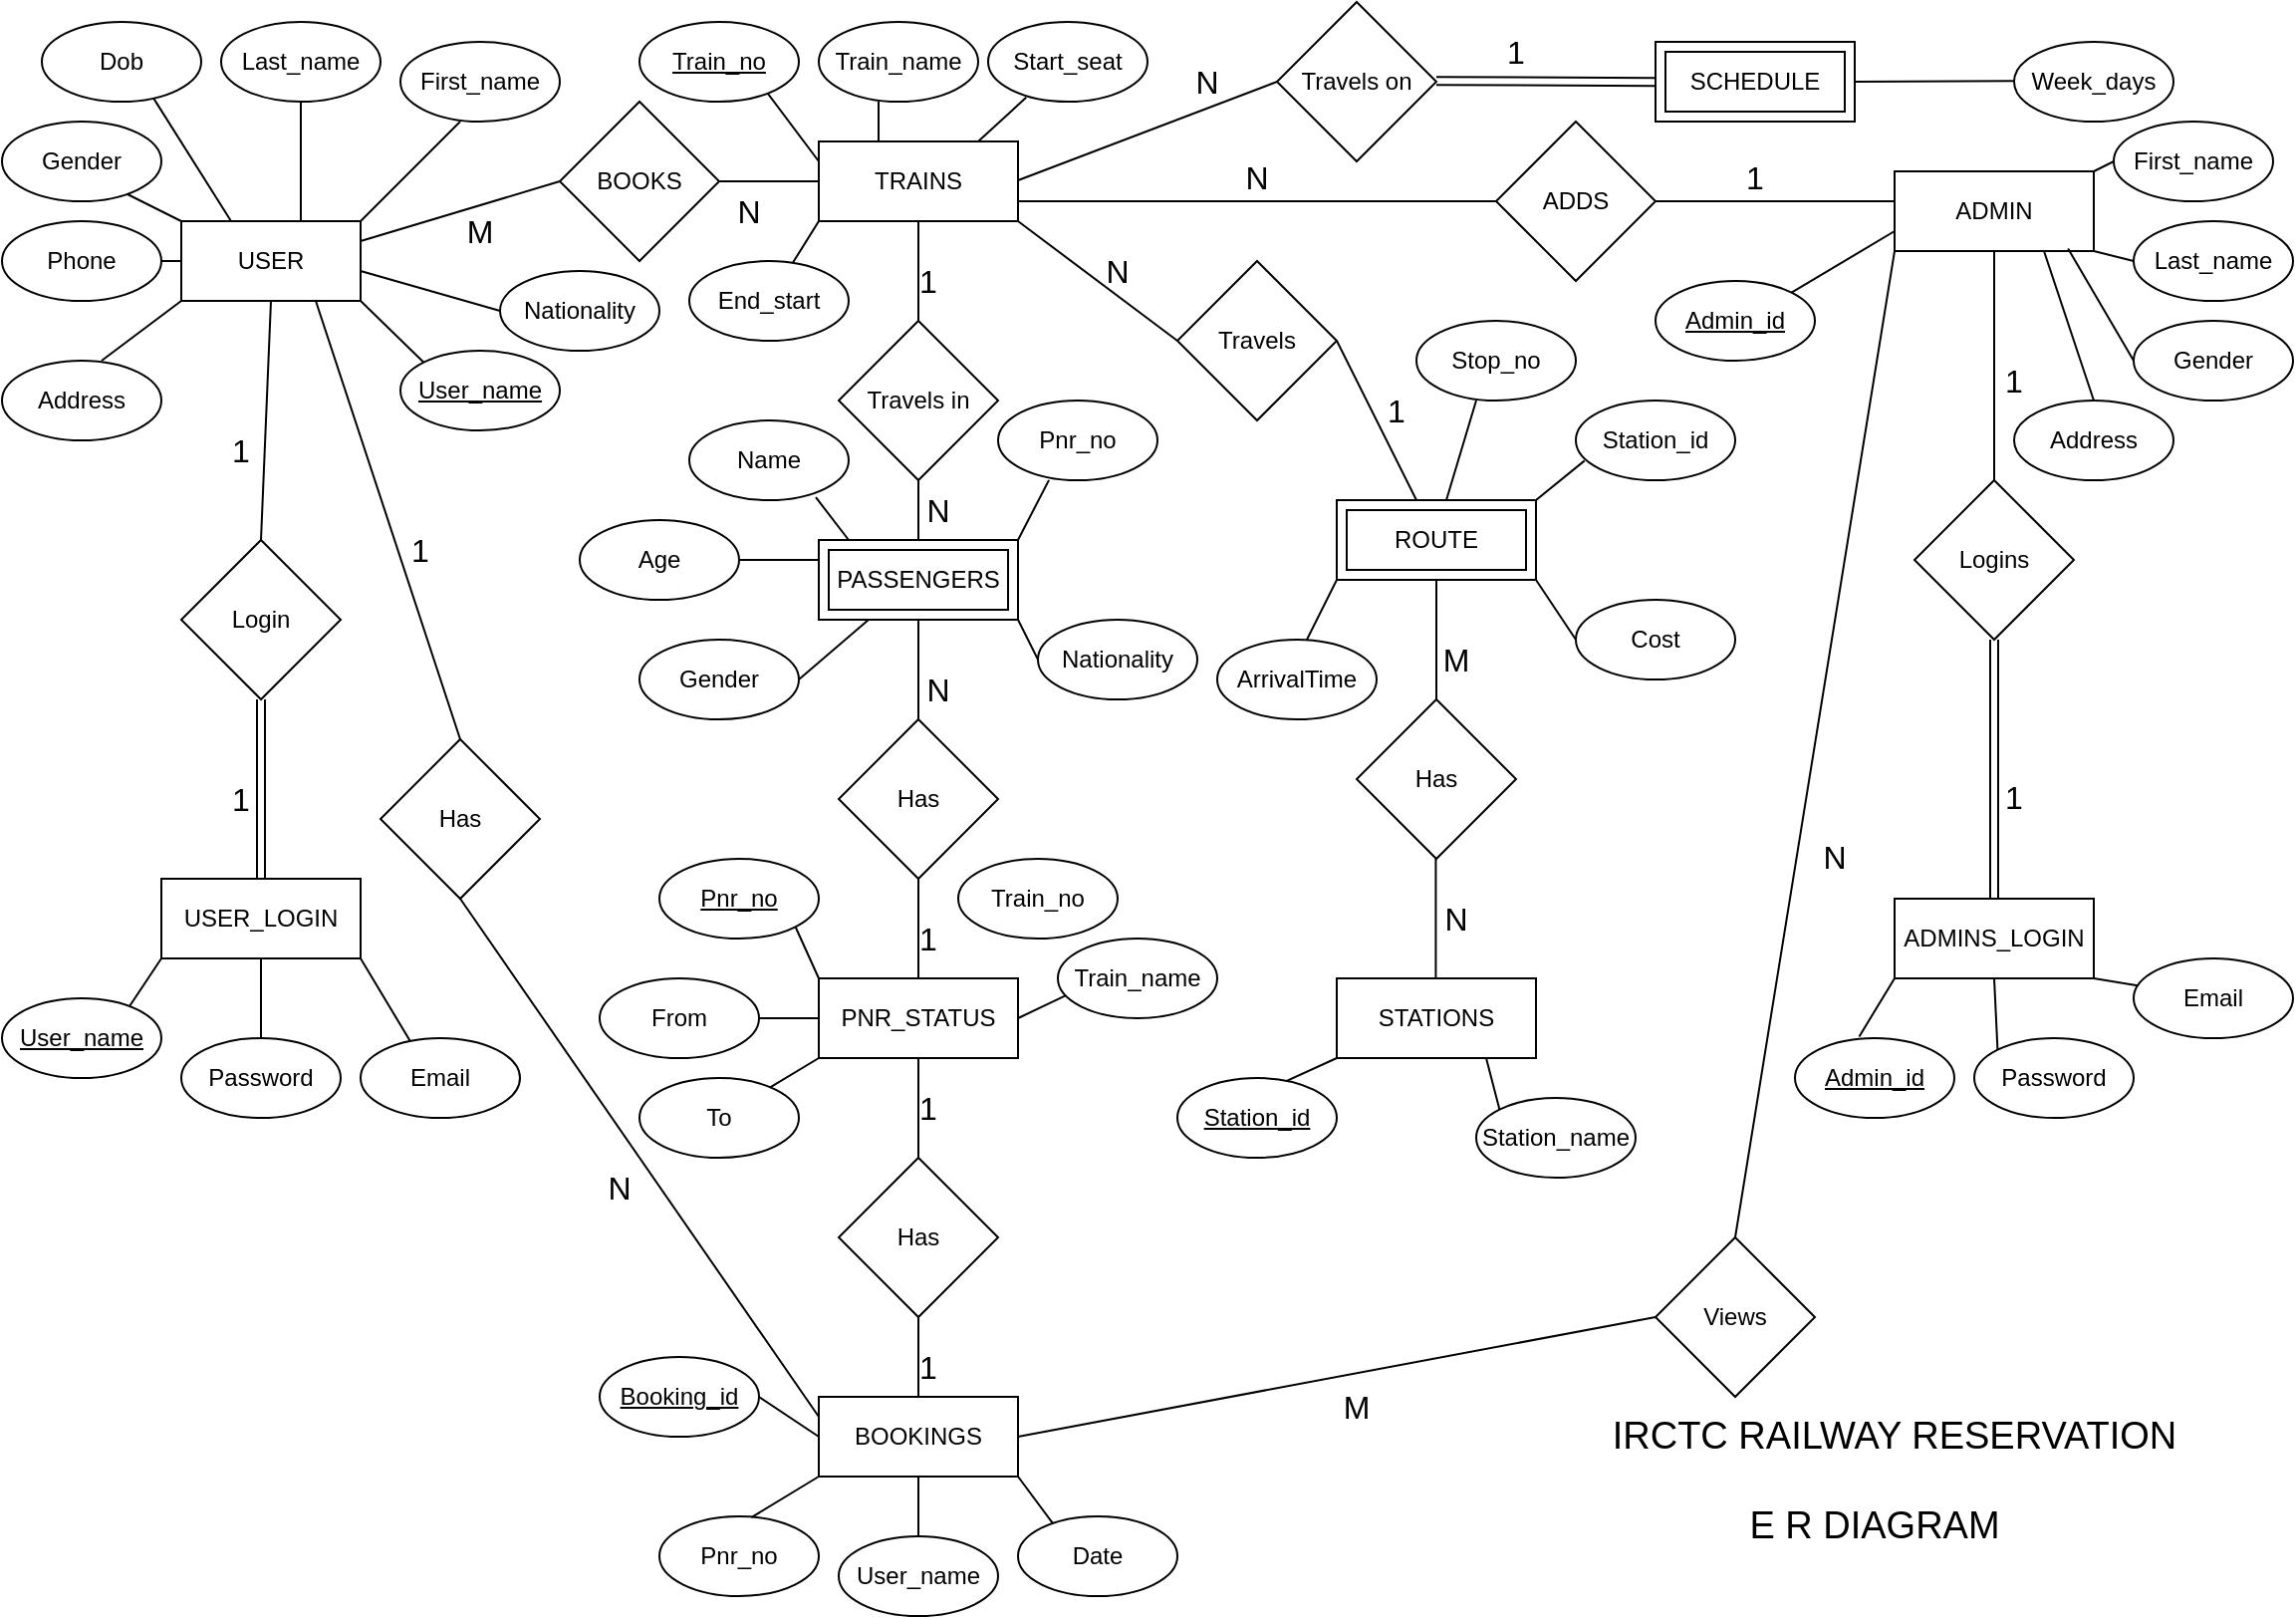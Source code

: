 <mxfile version="20.7.4" type="device"><diagram id="R2lEEEUBdFMjLlhIrx00" name="Page-1"><mxGraphModel dx="1000" dy="523" grid="1" gridSize="10" guides="1" tooltips="1" connect="1" arrows="1" fold="1" page="1" pageScale="1" pageWidth="1169" pageHeight="827" math="0" shadow="0" extFonts="Permanent Marker^https://fonts.googleapis.com/css?family=Permanent+Marker"><root><mxCell id="0"/><mxCell id="1" parent="0"/><mxCell id="Eo7gP9CuB0REzx4Ok5KJ-1" value="USER" style="whiteSpace=wrap;html=1;align=center;" parent="1" vertex="1"><mxGeometry x="100" y="110" width="90" height="40" as="geometry"/></mxCell><mxCell id="Eo7gP9CuB0REzx4Ok5KJ-8" value="BOOKS" style="rhombus;whiteSpace=wrap;html=1;strokeWidth=1;" parent="1" vertex="1"><mxGeometry x="290" y="50" width="80" height="80" as="geometry"/></mxCell><mxCell id="Eo7gP9CuB0REzx4Ok5KJ-9" value="" style="endArrow=none;html=1;rounded=0;entryX=0;entryY=0.5;entryDx=0;entryDy=0;" parent="1" target="Eo7gP9CuB0REzx4Ok5KJ-8" edge="1"><mxGeometry width="50" height="50" relative="1" as="geometry"><mxPoint x="190" y="120" as="sourcePoint"/><mxPoint x="290" y="100" as="targetPoint"/></mxGeometry></mxCell><mxCell id="Eo7gP9CuB0REzx4Ok5KJ-10" value="TRAINS" style="whiteSpace=wrap;html=1;align=center;strokeWidth=1;" parent="1" vertex="1"><mxGeometry x="420" y="70" width="100" height="40" as="geometry"/></mxCell><mxCell id="Eo7gP9CuB0REzx4Ok5KJ-11" value="" style="line;strokeWidth=1;html=1;perimeter=backbonePerimeter;points=[];outlineConnect=0;" parent="1" vertex="1"><mxGeometry x="370" y="72.5" width="50" height="35" as="geometry"/></mxCell><mxCell id="Eo7gP9CuB0REzx4Ok5KJ-12" value="First_name" style="ellipse;whiteSpace=wrap;html=1;align=center;strokeWidth=1;" parent="1" vertex="1"><mxGeometry x="210" y="20" width="80" height="40" as="geometry"/></mxCell><mxCell id="Eo7gP9CuB0REzx4Ok5KJ-14" value="" style="endArrow=none;html=1;rounded=0;" parent="1" edge="1"><mxGeometry width="50" height="50" relative="1" as="geometry"><mxPoint x="190" y="110" as="sourcePoint"/><mxPoint x="240" y="60" as="targetPoint"/></mxGeometry></mxCell><mxCell id="Eo7gP9CuB0REzx4Ok5KJ-16" value="" style="endArrow=none;html=1;rounded=0;entryX=0;entryY=1;entryDx=0;entryDy=0;" parent="1" target="Eo7gP9CuB0REzx4Ok5KJ-1" edge="1"><mxGeometry x="-1" y="-14" width="50" height="50" relative="1" as="geometry"><mxPoint x="60" y="180" as="sourcePoint"/><mxPoint x="190" y="330" as="targetPoint"/><mxPoint as="offset"/></mxGeometry></mxCell><mxCell id="Eo7gP9CuB0REzx4Ok5KJ-18" value="" style="line;strokeWidth=1;html=1;perimeter=backbonePerimeter;points=[];outlineConnect=0;" parent="1" vertex="1"><mxGeometry x="90" y="125" width="10" height="10" as="geometry"/></mxCell><mxCell id="Eo7gP9CuB0REzx4Ok5KJ-19" value="" style="endArrow=none;html=1;rounded=0;entryX=1;entryY=1;entryDx=0;entryDy=0;exitX=0;exitY=0;exitDx=0;exitDy=0;" parent="1" source="Eo7gP9CuB0REzx4Ok5KJ-33" target="Eo7gP9CuB0REzx4Ok5KJ-1" edge="1"><mxGeometry width="50" height="50" relative="1" as="geometry"><mxPoint x="240" y="190" as="sourcePoint"/><mxPoint x="190" y="150" as="targetPoint"/></mxGeometry></mxCell><mxCell id="Eo7gP9CuB0REzx4Ok5KJ-20" value="" style="endArrow=none;html=1;rounded=0;exitX=0;exitY=0;exitDx=0;exitDy=0;" parent="1" edge="1" source="Eo7gP9CuB0REzx4Ok5KJ-1"><mxGeometry x="-1" y="-14" width="50" height="50" relative="1" as="geometry"><mxPoint x="90" y="110" as="sourcePoint"/><mxPoint x="60" y="90" as="targetPoint"/><mxPoint as="offset"/></mxGeometry></mxCell><mxCell id="Eo7gP9CuB0REzx4Ok5KJ-21" value="" style="endArrow=none;html=1;rounded=0;entryX=0.7;entryY=0.955;entryDx=0;entryDy=0;entryPerimeter=0;" parent="1" target="Eo7gP9CuB0REzx4Ok5KJ-25" edge="1"><mxGeometry width="50" height="50" relative="1" as="geometry"><mxPoint x="125" y="110" as="sourcePoint"/><mxPoint x="90" y="60" as="targetPoint"/></mxGeometry></mxCell><mxCell id="Eo7gP9CuB0REzx4Ok5KJ-22" value="" style="endArrow=none;html=1;rounded=0;" parent="1" edge="1"><mxGeometry x="0.333" y="-20" width="50" height="50" relative="1" as="geometry"><mxPoint x="160" y="110" as="sourcePoint"/><mxPoint x="160" y="50" as="targetPoint"/><mxPoint as="offset"/></mxGeometry></mxCell><mxCell id="Eo7gP9CuB0REzx4Ok5KJ-24" value="Last_name" style="ellipse;whiteSpace=wrap;html=1;align=center;strokeWidth=1;" parent="1" vertex="1"><mxGeometry x="120" y="10" width="80" height="40" as="geometry"/></mxCell><mxCell id="Eo7gP9CuB0REzx4Ok5KJ-25" value="Dob" style="ellipse;whiteSpace=wrap;html=1;align=center;strokeWidth=1;" parent="1" vertex="1"><mxGeometry x="30" y="10" width="80" height="40" as="geometry"/></mxCell><mxCell id="Eo7gP9CuB0REzx4Ok5KJ-28" value="Gender" style="ellipse;whiteSpace=wrap;html=1;align=center;strokeWidth=1;" parent="1" vertex="1"><mxGeometry x="10" y="60" width="80" height="40" as="geometry"/></mxCell><mxCell id="Eo7gP9CuB0REzx4Ok5KJ-29" value="Phone" style="ellipse;whiteSpace=wrap;html=1;align=center;strokeWidth=1;" parent="1" vertex="1"><mxGeometry x="10" y="110" width="80" height="40" as="geometry"/></mxCell><mxCell id="Eo7gP9CuB0REzx4Ok5KJ-30" value="Address" style="ellipse;whiteSpace=wrap;html=1;align=center;strokeWidth=1;" parent="1" vertex="1"><mxGeometry x="10" y="180" width="80" height="40" as="geometry"/></mxCell><mxCell id="Eo7gP9CuB0REzx4Ok5KJ-31" value="Nationality" style="ellipse;whiteSpace=wrap;html=1;align=center;strokeWidth=1;" parent="1" vertex="1"><mxGeometry x="260" y="135" width="80" height="40" as="geometry"/></mxCell><mxCell id="Eo7gP9CuB0REzx4Ok5KJ-32" value="" style="endArrow=none;html=1;rounded=0;entryX=0;entryY=0.5;entryDx=0;entryDy=0;entryPerimeter=0;" parent="1" target="Eo7gP9CuB0REzx4Ok5KJ-31" edge="1"><mxGeometry width="50" height="50" relative="1" as="geometry"><mxPoint x="190" y="135" as="sourcePoint"/><mxPoint x="240" y="85" as="targetPoint"/></mxGeometry></mxCell><mxCell id="Eo7gP9CuB0REzx4Ok5KJ-33" value="User_name" style="ellipse;whiteSpace=wrap;html=1;align=center;fontStyle=4;strokeWidth=1;" parent="1" vertex="1"><mxGeometry x="210" y="175" width="80" height="40" as="geometry"/></mxCell><mxCell id="Eo7gP9CuB0REzx4Ok5KJ-36" value="" style="endArrow=none;html=1;rounded=0;" parent="1" edge="1"><mxGeometry width="50" height="50" relative="1" as="geometry"><mxPoint x="420" y="80" as="sourcePoint"/><mxPoint x="390" y="40" as="targetPoint"/></mxGeometry></mxCell><mxCell id="Eo7gP9CuB0REzx4Ok5KJ-40" value="Train_no" style="ellipse;whiteSpace=wrap;html=1;align=center;fontStyle=4;strokeWidth=1;" parent="1" vertex="1"><mxGeometry x="330" y="10" width="80" height="40" as="geometry"/></mxCell><mxCell id="Eo7gP9CuB0REzx4Ok5KJ-41" value="Train_name" style="ellipse;whiteSpace=wrap;html=1;align=center;strokeWidth=1;" parent="1" vertex="1"><mxGeometry x="420" y="10" width="80" height="40" as="geometry"/></mxCell><mxCell id="Eo7gP9CuB0REzx4Ok5KJ-42" value="Start_seat" style="ellipse;whiteSpace=wrap;html=1;align=center;strokeWidth=1;" parent="1" vertex="1"><mxGeometry x="505" y="10" width="80" height="40" as="geometry"/></mxCell><mxCell id="Eo7gP9CuB0REzx4Ok5KJ-43" value="End_start" style="ellipse;whiteSpace=wrap;html=1;align=center;strokeWidth=1;" parent="1" vertex="1"><mxGeometry x="355" y="130" width="80" height="40" as="geometry"/></mxCell><mxCell id="Eo7gP9CuB0REzx4Ok5KJ-44" value="" style="endArrow=none;html=1;rounded=0;" parent="1" edge="1"><mxGeometry width="50" height="50" relative="1" as="geometry"><mxPoint x="450" y="70" as="sourcePoint"/><mxPoint x="450" y="50" as="targetPoint"/></mxGeometry></mxCell><mxCell id="Eo7gP9CuB0REzx4Ok5KJ-45" value="" style="endArrow=none;html=1;rounded=0;exitX=0;exitY=1;exitDx=0;exitDy=0;" parent="1" source="Eo7gP9CuB0REzx4Ok5KJ-10" target="Eo7gP9CuB0REzx4Ok5KJ-43" edge="1"><mxGeometry width="50" height="50" relative="1" as="geometry"><mxPoint x="520" y="80" as="sourcePoint"/><mxPoint x="570" y="30" as="targetPoint"/></mxGeometry></mxCell><mxCell id="Eo7gP9CuB0REzx4Ok5KJ-46" value="" style="endArrow=none;html=1;rounded=0;" parent="1" edge="1"><mxGeometry width="50" height="50" relative="1" as="geometry"><mxPoint x="520" y="89.5" as="sourcePoint"/><mxPoint x="650" y="40" as="targetPoint"/></mxGeometry></mxCell><mxCell id="Eo7gP9CuB0REzx4Ok5KJ-48" value="Travels on" style="rhombus;whiteSpace=wrap;html=1;strokeWidth=1;" parent="1" vertex="1"><mxGeometry x="650" width="80" height="80" as="geometry"/></mxCell><mxCell id="Eo7gP9CuB0REzx4Ok5KJ-50" value="" style="shape=link;html=1;rounded=0;" parent="1" edge="1"><mxGeometry relative="1" as="geometry"><mxPoint x="730" y="39.58" as="sourcePoint"/><mxPoint x="840" y="40.08" as="targetPoint"/></mxGeometry></mxCell><mxCell id="Eo7gP9CuB0REzx4Ok5KJ-51" value="" style="resizable=0;html=1;align=right;verticalAlign=bottom;strokeWidth=1;" parent="Eo7gP9CuB0REzx4Ok5KJ-50" connectable="0" vertex="1"><mxGeometry x="1" relative="1" as="geometry"/></mxCell><mxCell id="Eo7gP9CuB0REzx4Ok5KJ-52" value="SCHEDULE" style="shape=ext;margin=3;double=1;whiteSpace=wrap;html=1;align=center;strokeWidth=1;" parent="1" vertex="1"><mxGeometry x="840" y="20" width="100" height="40" as="geometry"/></mxCell><mxCell id="Eo7gP9CuB0REzx4Ok5KJ-53" value="" style="endArrow=none;html=1;rounded=0;" parent="1" edge="1"><mxGeometry width="50" height="50" relative="1" as="geometry"><mxPoint x="940" y="40" as="sourcePoint"/><mxPoint x="1020" y="39.58" as="targetPoint"/></mxGeometry></mxCell><mxCell id="Eo7gP9CuB0REzx4Ok5KJ-54" value="Week_days" style="ellipse;whiteSpace=wrap;html=1;align=center;strokeWidth=1;" parent="1" vertex="1"><mxGeometry x="1020" y="20" width="80" height="40" as="geometry"/></mxCell><mxCell id="Eo7gP9CuB0REzx4Ok5KJ-56" value="" style="endArrow=none;html=1;rounded=0;entryX=0.239;entryY=0.948;entryDx=0;entryDy=0;entryPerimeter=0;" parent="1" target="Eo7gP9CuB0REzx4Ok5KJ-42" edge="1"><mxGeometry width="50" height="50" relative="1" as="geometry"><mxPoint x="500" y="70" as="sourcePoint"/><mxPoint x="550" y="20" as="targetPoint"/><Array as="points"><mxPoint x="500" y="70"/></Array></mxGeometry></mxCell><mxCell id="Eo7gP9CuB0REzx4Ok5KJ-57" value="" style="endArrow=none;html=1;rounded=0;entryX=0.5;entryY=1;entryDx=0;entryDy=0;" parent="1" target="Eo7gP9CuB0REzx4Ok5KJ-1" edge="1"><mxGeometry width="50" height="50" relative="1" as="geometry"><mxPoint x="140" y="270" as="sourcePoint"/><mxPoint x="160" y="220" as="targetPoint"/></mxGeometry></mxCell><mxCell id="Eo7gP9CuB0REzx4Ok5KJ-59" value="Login" style="rhombus;whiteSpace=wrap;html=1;strokeWidth=1;" parent="1" vertex="1"><mxGeometry x="100" y="270" width="80" height="80" as="geometry"/></mxCell><mxCell id="Eo7gP9CuB0REzx4Ok5KJ-62" value="" style="endArrow=none;html=1;rounded=0;" parent="1" edge="1"><mxGeometry width="50" height="50" relative="1" as="geometry"><mxPoint x="70" y="510" as="sourcePoint"/><mxPoint x="90" y="480" as="targetPoint"/></mxGeometry></mxCell><mxCell id="Eo7gP9CuB0REzx4Ok5KJ-63" value="USER_LOGIN" style="whiteSpace=wrap;html=1;align=center;strokeWidth=1;" parent="1" vertex="1"><mxGeometry x="90" y="440" width="100" height="40" as="geometry"/></mxCell><mxCell id="Eo7gP9CuB0REzx4Ok5KJ-64" value="User_name" style="ellipse;whiteSpace=wrap;html=1;align=center;fontStyle=4;strokeWidth=1;" parent="1" vertex="1"><mxGeometry x="10" y="500" width="80" height="40" as="geometry"/></mxCell><mxCell id="Eo7gP9CuB0REzx4Ok5KJ-65" value="" style="endArrow=none;html=1;rounded=0;entryX=0.5;entryY=1;entryDx=0;entryDy=0;" parent="1" target="Eo7gP9CuB0REzx4Ok5KJ-63" edge="1"><mxGeometry width="50" height="50" relative="1" as="geometry"><mxPoint x="140" y="520" as="sourcePoint"/><mxPoint x="150" y="480" as="targetPoint"/></mxGeometry></mxCell><mxCell id="Eo7gP9CuB0REzx4Ok5KJ-66" value="Password" style="ellipse;whiteSpace=wrap;html=1;align=center;strokeWidth=1;" parent="1" vertex="1"><mxGeometry x="100" y="520" width="80" height="40" as="geometry"/></mxCell><mxCell id="Eo7gP9CuB0REzx4Ok5KJ-67" value="" style="endArrow=none;html=1;rounded=0;entryX=1;entryY=1;entryDx=0;entryDy=0;" parent="1" target="Eo7gP9CuB0REzx4Ok5KJ-63" edge="1"><mxGeometry width="50" height="50" relative="1" as="geometry"><mxPoint x="220" y="530" as="sourcePoint"/><mxPoint x="210" y="480" as="targetPoint"/></mxGeometry></mxCell><mxCell id="Eo7gP9CuB0REzx4Ok5KJ-68" value="Email" style="ellipse;whiteSpace=wrap;html=1;align=center;strokeWidth=1;" parent="1" vertex="1"><mxGeometry x="190" y="520" width="80" height="40" as="geometry"/></mxCell><mxCell id="Eo7gP9CuB0REzx4Ok5KJ-70" value="" style="endArrow=none;html=1;rounded=0;entryX=0.5;entryY=1;entryDx=0;entryDy=0;" parent="1" target="Eo7gP9CuB0REzx4Ok5KJ-10" edge="1"><mxGeometry width="50" height="50" relative="1" as="geometry"><mxPoint x="470" y="170" as="sourcePoint"/><mxPoint x="570" y="270" as="targetPoint"/></mxGeometry></mxCell><mxCell id="Eo7gP9CuB0REzx4Ok5KJ-72" value="Travels in" style="rhombus;whiteSpace=wrap;html=1;strokeWidth=1;" parent="1" vertex="1"><mxGeometry x="430" y="160" width="80" height="80" as="geometry"/></mxCell><mxCell id="Eo7gP9CuB0REzx4Ok5KJ-73" value="" style="endArrow=none;html=1;rounded=0;entryX=0.5;entryY=1;entryDx=0;entryDy=0;" parent="1" target="Eo7gP9CuB0REzx4Ok5KJ-72" edge="1"><mxGeometry width="50" height="50" relative="1" as="geometry"><mxPoint x="470" y="280" as="sourcePoint"/><mxPoint x="570" y="270" as="targetPoint"/></mxGeometry></mxCell><mxCell id="Eo7gP9CuB0REzx4Ok5KJ-75" value="PASSENGERS" style="shape=ext;margin=3;double=1;whiteSpace=wrap;html=1;align=center;strokeWidth=1;" parent="1" vertex="1"><mxGeometry x="420" y="270" width="100" height="40" as="geometry"/></mxCell><mxCell id="Eo7gP9CuB0REzx4Ok5KJ-76" value="" style="endArrow=none;html=1;rounded=0;entryX=0.5;entryY=1;entryDx=0;entryDy=0;" parent="1" target="Eo7gP9CuB0REzx4Ok5KJ-75" edge="1"><mxGeometry width="50" height="50" relative="1" as="geometry"><mxPoint x="470" y="370" as="sourcePoint"/><mxPoint x="570" y="380" as="targetPoint"/></mxGeometry></mxCell><mxCell id="Eo7gP9CuB0REzx4Ok5KJ-77" value="Has" style="rhombus;whiteSpace=wrap;html=1;strokeWidth=1;" parent="1" vertex="1"><mxGeometry x="430" y="360" width="80" height="80" as="geometry"/></mxCell><mxCell id="Eo7gP9CuB0REzx4Ok5KJ-78" value="PNR_STATUS" style="whiteSpace=wrap;html=1;align=center;strokeWidth=1;" parent="1" vertex="1"><mxGeometry x="420" y="490" width="100" height="40" as="geometry"/></mxCell><mxCell id="Eo7gP9CuB0REzx4Ok5KJ-79" value="" style="endArrow=none;html=1;rounded=0;exitX=0.5;exitY=1;exitDx=0;exitDy=0;" parent="1" source="Eo7gP9CuB0REzx4Ok5KJ-77" edge="1"><mxGeometry width="50" height="50" relative="1" as="geometry"><mxPoint x="520" y="430" as="sourcePoint"/><mxPoint x="470" y="490" as="targetPoint"/></mxGeometry></mxCell><mxCell id="Eo7gP9CuB0REzx4Ok5KJ-80" value="" style="endArrow=none;html=1;rounded=0;" parent="1" target="Eo7gP9CuB0REzx4Ok5KJ-78" edge="1"><mxGeometry width="50" height="50" relative="1" as="geometry"><mxPoint x="470" y="580" as="sourcePoint"/><mxPoint x="570" y="620" as="targetPoint"/></mxGeometry></mxCell><mxCell id="Eo7gP9CuB0REzx4Ok5KJ-81" value="Has" style="rhombus;whiteSpace=wrap;html=1;strokeWidth=1;" parent="1" vertex="1"><mxGeometry x="430" y="580" width="80" height="80" as="geometry"/></mxCell><mxCell id="Eo7gP9CuB0REzx4Ok5KJ-82" value="" style="endArrow=none;html=1;rounded=0;exitX=0.5;exitY=1;exitDx=0;exitDy=0;" parent="1" source="Eo7gP9CuB0REzx4Ok5KJ-81" edge="1"><mxGeometry width="50" height="50" relative="1" as="geometry"><mxPoint x="520" y="670" as="sourcePoint"/><mxPoint x="470" y="700" as="targetPoint"/></mxGeometry></mxCell><mxCell id="Eo7gP9CuB0REzx4Ok5KJ-83" value="BOOKINGS" style="whiteSpace=wrap;html=1;align=center;strokeWidth=1;" parent="1" vertex="1"><mxGeometry x="420" y="700" width="100" height="40" as="geometry"/></mxCell><mxCell id="Eo7gP9CuB0REzx4Ok5KJ-84" value="Pnr_no" style="ellipse;whiteSpace=wrap;html=1;align=center;strokeWidth=1;" parent="1" vertex="1"><mxGeometry x="510" y="200" width="80" height="40" as="geometry"/></mxCell><mxCell id="Eo7gP9CuB0REzx4Ok5KJ-85" value="Name" style="ellipse;whiteSpace=wrap;html=1;align=center;strokeWidth=1;" parent="1" vertex="1"><mxGeometry x="355" y="210" width="80" height="40" as="geometry"/></mxCell><mxCell id="Eo7gP9CuB0REzx4Ok5KJ-86" value="Age" style="ellipse;whiteSpace=wrap;html=1;align=center;strokeWidth=1;" parent="1" vertex="1"><mxGeometry x="300" y="260" width="80" height="40" as="geometry"/></mxCell><mxCell id="Eo7gP9CuB0REzx4Ok5KJ-87" value="Gender" style="ellipse;whiteSpace=wrap;html=1;align=center;strokeWidth=1;" parent="1" vertex="1"><mxGeometry x="330" y="320" width="80" height="40" as="geometry"/></mxCell><mxCell id="Eo7gP9CuB0REzx4Ok5KJ-88" value="Nationality" style="ellipse;whiteSpace=wrap;html=1;align=center;strokeWidth=1;" parent="1" vertex="1"><mxGeometry x="530" y="310" width="80" height="40" as="geometry"/></mxCell><mxCell id="Eo7gP9CuB0REzx4Ok5KJ-89" value="" style="endArrow=none;html=1;rounded=0;entryX=1;entryY=1;entryDx=0;entryDy=0;exitX=0;exitY=0.5;exitDx=0;exitDy=0;" parent="1" source="Eo7gP9CuB0REzx4Ok5KJ-88" target="Eo7gP9CuB0REzx4Ok5KJ-75" edge="1"><mxGeometry width="50" height="50" relative="1" as="geometry"><mxPoint x="520" y="430" as="sourcePoint"/><mxPoint x="570" y="380" as="targetPoint"/></mxGeometry></mxCell><mxCell id="Eo7gP9CuB0REzx4Ok5KJ-90" value="" style="endArrow=none;html=1;rounded=0;entryX=0.319;entryY=0.998;entryDx=0;entryDy=0;entryPerimeter=0;exitX=1;exitY=0;exitDx=0;exitDy=0;" parent="1" source="Eo7gP9CuB0REzx4Ok5KJ-75" target="Eo7gP9CuB0REzx4Ok5KJ-84" edge="1"><mxGeometry width="50" height="50" relative="1" as="geometry"><mxPoint x="520" y="320" as="sourcePoint"/><mxPoint x="570" y="270" as="targetPoint"/></mxGeometry></mxCell><mxCell id="Eo7gP9CuB0REzx4Ok5KJ-91" value="" style="endArrow=none;html=1;rounded=0;entryX=0.25;entryY=1;entryDx=0;entryDy=0;" parent="1" target="Eo7gP9CuB0REzx4Ok5KJ-75" edge="1"><mxGeometry width="50" height="50" relative="1" as="geometry"><mxPoint x="410" y="340" as="sourcePoint"/><mxPoint x="460" y="290" as="targetPoint"/></mxGeometry></mxCell><mxCell id="Eo7gP9CuB0REzx4Ok5KJ-92" value="" style="endArrow=none;html=1;rounded=0;exitX=1;exitY=0.5;exitDx=0;exitDy=0;" parent="1" source="Eo7gP9CuB0REzx4Ok5KJ-86" edge="1"><mxGeometry width="50" height="50" relative="1" as="geometry"><mxPoint x="370" y="330" as="sourcePoint"/><mxPoint x="420" y="280" as="targetPoint"/></mxGeometry></mxCell><mxCell id="Eo7gP9CuB0REzx4Ok5KJ-93" value="" style="endArrow=none;html=1;rounded=0;entryX=0.794;entryY=0.965;entryDx=0;entryDy=0;entryPerimeter=0;" parent="1" target="Eo7gP9CuB0REzx4Ok5KJ-85" edge="1"><mxGeometry width="50" height="50" relative="1" as="geometry"><mxPoint x="435" y="270" as="sourcePoint"/><mxPoint x="485" y="220" as="targetPoint"/></mxGeometry></mxCell><mxCell id="Eo7gP9CuB0REzx4Ok5KJ-94" value="To" style="ellipse;whiteSpace=wrap;html=1;align=center;strokeWidth=1;" parent="1" vertex="1"><mxGeometry x="330" y="540" width="80" height="40" as="geometry"/></mxCell><mxCell id="Eo7gP9CuB0REzx4Ok5KJ-95" value="Train_name" style="ellipse;whiteSpace=wrap;html=1;align=center;strokeWidth=1;" parent="1" vertex="1"><mxGeometry x="540" y="470" width="80" height="40" as="geometry"/></mxCell><mxCell id="Eo7gP9CuB0REzx4Ok5KJ-96" value="Train_no" style="ellipse;whiteSpace=wrap;html=1;align=center;strokeWidth=1;" parent="1" vertex="1"><mxGeometry x="490" y="430" width="80" height="40" as="geometry"/></mxCell><mxCell id="Eo7gP9CuB0REzx4Ok5KJ-97" value="From" style="ellipse;whiteSpace=wrap;html=1;align=center;strokeWidth=1;" parent="1" vertex="1"><mxGeometry x="310" y="490" width="80" height="40" as="geometry"/></mxCell><mxCell id="Eo7gP9CuB0REzx4Ok5KJ-98" value="Pnr_no" style="ellipse;whiteSpace=wrap;html=1;align=center;fontStyle=4;strokeWidth=1;" parent="1" vertex="1"><mxGeometry x="340" y="430" width="80" height="40" as="geometry"/></mxCell><mxCell id="Eo7gP9CuB0REzx4Ok5KJ-99" value="" style="endArrow=none;html=1;rounded=0;exitX=1;exitY=0.5;exitDx=0;exitDy=0;entryX=0.047;entryY=0.716;entryDx=0;entryDy=0;entryPerimeter=0;" parent="1" source="Eo7gP9CuB0REzx4Ok5KJ-78" target="Eo7gP9CuB0REzx4Ok5KJ-95" edge="1"><mxGeometry width="50" height="50" relative="1" as="geometry"><mxPoint x="520" y="520" as="sourcePoint"/><mxPoint x="570" y="470" as="targetPoint"/></mxGeometry></mxCell><mxCell id="Eo7gP9CuB0REzx4Ok5KJ-100" value="" style="endArrow=none;html=1;rounded=0;exitX=0;exitY=1;exitDx=0;exitDy=0;" parent="1" source="Eo7gP9CuB0REzx4Ok5KJ-78" target="Eo7gP9CuB0REzx4Ok5KJ-94" edge="1"><mxGeometry width="50" height="50" relative="1" as="geometry"><mxPoint x="520" y="520" as="sourcePoint"/><mxPoint x="570" y="470" as="targetPoint"/></mxGeometry></mxCell><mxCell id="Eo7gP9CuB0REzx4Ok5KJ-101" value="" style="endArrow=none;html=1;rounded=0;entryX=1;entryY=1;entryDx=0;entryDy=0;exitX=0;exitY=0;exitDx=0;exitDy=0;" parent="1" source="Eo7gP9CuB0REzx4Ok5KJ-78" target="Eo7gP9CuB0REzx4Ok5KJ-98" edge="1"><mxGeometry width="50" height="50" relative="1" as="geometry"><mxPoint x="430" y="490" as="sourcePoint"/><mxPoint x="480" y="440" as="targetPoint"/></mxGeometry></mxCell><mxCell id="Eo7gP9CuB0REzx4Ok5KJ-102" value="" style="endArrow=none;html=1;rounded=0;entryX=1;entryY=0.5;entryDx=0;entryDy=0;exitX=0;exitY=0.5;exitDx=0;exitDy=0;" parent="1" source="Eo7gP9CuB0REzx4Ok5KJ-78" target="Eo7gP9CuB0REzx4Ok5KJ-97" edge="1"><mxGeometry width="50" height="50" relative="1" as="geometry"><mxPoint x="490" y="520" as="sourcePoint"/><mxPoint x="540" y="470" as="targetPoint"/></mxGeometry></mxCell><mxCell id="Eo7gP9CuB0REzx4Ok5KJ-103" value="Booking_id" style="ellipse;whiteSpace=wrap;html=1;align=center;fontStyle=4;strokeWidth=1;" parent="1" vertex="1"><mxGeometry x="310" y="680" width="80" height="40" as="geometry"/></mxCell><mxCell id="Eo7gP9CuB0REzx4Ok5KJ-104" value="User_name" style="ellipse;whiteSpace=wrap;html=1;align=center;strokeWidth=1;" parent="1" vertex="1"><mxGeometry x="430" y="770" width="80" height="40" as="geometry"/></mxCell><mxCell id="Eo7gP9CuB0REzx4Ok5KJ-105" value="Pnr_no" style="ellipse;whiteSpace=wrap;html=1;align=center;strokeWidth=1;" parent="1" vertex="1"><mxGeometry x="340" y="760" width="80" height="40" as="geometry"/></mxCell><mxCell id="Eo7gP9CuB0REzx4Ok5KJ-106" value="Date" style="ellipse;whiteSpace=wrap;html=1;align=center;strokeWidth=1;" parent="1" vertex="1"><mxGeometry x="520" y="760" width="80" height="40" as="geometry"/></mxCell><mxCell id="Eo7gP9CuB0REzx4Ok5KJ-107" value="" style="endArrow=none;html=1;rounded=0;entryX=0.217;entryY=0.084;entryDx=0;entryDy=0;entryPerimeter=0;" parent="1" target="Eo7gP9CuB0REzx4Ok5KJ-106" edge="1"><mxGeometry width="50" height="50" relative="1" as="geometry"><mxPoint x="520" y="740" as="sourcePoint"/><mxPoint x="540" y="650" as="targetPoint"/></mxGeometry></mxCell><mxCell id="Eo7gP9CuB0REzx4Ok5KJ-108" value="" style="endArrow=none;html=1;rounded=0;entryX=1;entryY=0.5;entryDx=0;entryDy=0;exitX=0;exitY=0.5;exitDx=0;exitDy=0;" parent="1" source="Eo7gP9CuB0REzx4Ok5KJ-83" target="Eo7gP9CuB0REzx4Ok5KJ-103" edge="1"><mxGeometry width="50" height="50" relative="1" as="geometry"><mxPoint x="490" y="700" as="sourcePoint"/><mxPoint x="540" y="650" as="targetPoint"/></mxGeometry></mxCell><mxCell id="Eo7gP9CuB0REzx4Ok5KJ-109" value="" style="endArrow=none;html=1;rounded=0;entryX=0.576;entryY=0.015;entryDx=0;entryDy=0;entryPerimeter=0;exitX=0;exitY=1;exitDx=0;exitDy=0;" parent="1" source="Eo7gP9CuB0REzx4Ok5KJ-83" target="Eo7gP9CuB0REzx4Ok5KJ-105" edge="1"><mxGeometry width="50" height="50" relative="1" as="geometry"><mxPoint x="490" y="700" as="sourcePoint"/><mxPoint x="540" y="650" as="targetPoint"/></mxGeometry></mxCell><mxCell id="Eo7gP9CuB0REzx4Ok5KJ-110" value="" style="endArrow=none;html=1;rounded=0;entryX=0.5;entryY=1;entryDx=0;entryDy=0;" parent="1" target="Eo7gP9CuB0REzx4Ok5KJ-83" edge="1"><mxGeometry width="50" height="50" relative="1" as="geometry"><mxPoint x="470" y="770" as="sourcePoint"/><mxPoint x="520" y="720" as="targetPoint"/></mxGeometry></mxCell><mxCell id="Eo7gP9CuB0REzx4Ok5KJ-111" value="" style="endArrow=none;html=1;rounded=0;entryX=1;entryY=1;entryDx=0;entryDy=0;" parent="1" target="Eo7gP9CuB0REzx4Ok5KJ-10" edge="1"><mxGeometry width="50" height="50" relative="1" as="geometry"><mxPoint x="600" y="170" as="sourcePoint"/><mxPoint x="540" y="80" as="targetPoint"/></mxGeometry></mxCell><mxCell id="Eo7gP9CuB0REzx4Ok5KJ-112" value="Travels" style="rhombus;whiteSpace=wrap;html=1;strokeWidth=1;" parent="1" vertex="1"><mxGeometry x="600" y="130" width="80" height="80" as="geometry"/></mxCell><mxCell id="Eo7gP9CuB0REzx4Ok5KJ-113" value="" style="endArrow=none;html=1;rounded=0;entryX=1;entryY=0.5;entryDx=0;entryDy=0;" parent="1" target="Eo7gP9CuB0REzx4Ok5KJ-112" edge="1"><mxGeometry width="50" height="50" relative="1" as="geometry"><mxPoint x="720" y="250" as="sourcePoint"/><mxPoint x="730" y="190" as="targetPoint"/></mxGeometry></mxCell><mxCell id="Eo7gP9CuB0REzx4Ok5KJ-114" value="ROUTE" style="shape=ext;margin=3;double=1;whiteSpace=wrap;html=1;align=center;strokeWidth=1;" parent="1" vertex="1"><mxGeometry x="680" y="250" width="100" height="40" as="geometry"/></mxCell><mxCell id="Eo7gP9CuB0REzx4Ok5KJ-115" value="" style="endArrow=none;html=1;rounded=0;" parent="1" edge="1"><mxGeometry width="50" height="50" relative="1" as="geometry"><mxPoint x="730" y="350" as="sourcePoint"/><mxPoint x="730" y="290" as="targetPoint"/></mxGeometry></mxCell><mxCell id="Eo7gP9CuB0REzx4Ok5KJ-116" value="Has" style="rhombus;whiteSpace=wrap;html=1;strokeWidth=1;" parent="1" vertex="1"><mxGeometry x="690" y="350" width="80" height="80" as="geometry"/></mxCell><mxCell id="Eo7gP9CuB0REzx4Ok5KJ-117" value="" style="endArrow=none;html=1;rounded=0;" parent="1" edge="1"><mxGeometry x="-1" y="-10" width="50" height="50" relative="1" as="geometry"><mxPoint x="729.71" y="490" as="sourcePoint"/><mxPoint x="729.71" y="430" as="targetPoint"/><mxPoint x="-10" y="10" as="offset"/></mxGeometry></mxCell><mxCell id="Eo7gP9CuB0REzx4Ok5KJ-118" value="STATIONS" style="whiteSpace=wrap;html=1;align=center;strokeWidth=1;" parent="1" vertex="1"><mxGeometry x="680" y="490" width="100" height="40" as="geometry"/></mxCell><mxCell id="Eo7gP9CuB0REzx4Ok5KJ-119" value="Station_name" style="ellipse;whiteSpace=wrap;html=1;align=center;strokeWidth=1;" parent="1" vertex="1"><mxGeometry x="750" y="550" width="80" height="40" as="geometry"/></mxCell><mxCell id="Eo7gP9CuB0REzx4Ok5KJ-121" value="" style="endArrow=none;html=1;rounded=0;entryX=0;entryY=1;entryDx=0;entryDy=0;exitX=0.805;exitY=0.098;exitDx=0;exitDy=0;exitPerimeter=0;" parent="1" target="Eo7gP9CuB0REzx4Ok5KJ-118" edge="1"><mxGeometry width="50" height="50" relative="1" as="geometry"><mxPoint x="649.4" y="543.92" as="sourcePoint"/><mxPoint x="730" y="540" as="targetPoint"/></mxGeometry></mxCell><mxCell id="Eo7gP9CuB0REzx4Ok5KJ-123" value="" style="endArrow=none;html=1;rounded=0;entryX=0.75;entryY=1;entryDx=0;entryDy=0;exitX=0;exitY=0;exitDx=0;exitDy=0;" parent="1" source="Eo7gP9CuB0REzx4Ok5KJ-119" target="Eo7gP9CuB0REzx4Ok5KJ-118" edge="1"><mxGeometry width="50" height="50" relative="1" as="geometry"><mxPoint x="680" y="590" as="sourcePoint"/><mxPoint x="730" y="540" as="targetPoint"/></mxGeometry></mxCell><mxCell id="Eo7gP9CuB0REzx4Ok5KJ-124" value="Station_id" style="ellipse;whiteSpace=wrap;html=1;align=center;fontStyle=4;strokeWidth=1;" parent="1" vertex="1"><mxGeometry x="600" y="540" width="80" height="40" as="geometry"/></mxCell><mxCell id="Eo7gP9CuB0REzx4Ok5KJ-126" value="" style="endArrow=none;html=1;rounded=0;entryX=0.75;entryY=1;entryDx=0;entryDy=0;" parent="1" target="Eo7gP9CuB0REzx4Ok5KJ-1" edge="1"><mxGeometry width="50" height="50" relative="1" as="geometry"><mxPoint x="240" y="370" as="sourcePoint"/><mxPoint x="460" y="190" as="targetPoint"/></mxGeometry></mxCell><mxCell id="Eo7gP9CuB0REzx4Ok5KJ-127" value="Has" style="rhombus;whiteSpace=wrap;html=1;strokeWidth=1;" parent="1" vertex="1"><mxGeometry x="200" y="370" width="80" height="80" as="geometry"/></mxCell><mxCell id="Eo7gP9CuB0REzx4Ok5KJ-128" value="" style="endArrow=none;html=1;rounded=0;entryX=0.5;entryY=1;entryDx=0;entryDy=0;exitX=0;exitY=0.25;exitDx=0;exitDy=0;" parent="1" source="Eo7gP9CuB0REzx4Ok5KJ-83" target="Eo7gP9CuB0REzx4Ok5KJ-127" edge="1"><mxGeometry width="50" height="50" relative="1" as="geometry"><mxPoint x="410" y="490" as="sourcePoint"/><mxPoint x="460" y="440" as="targetPoint"/></mxGeometry></mxCell><mxCell id="Eo7gP9CuB0REzx4Ok5KJ-129" value="" style="endArrow=none;html=1;rounded=0;exitX=1;exitY=0.75;exitDx=0;exitDy=0;" parent="1" source="Eo7gP9CuB0REzx4Ok5KJ-10" edge="1"><mxGeometry width="50" height="50" relative="1" as="geometry"><mxPoint x="720" y="150" as="sourcePoint"/><mxPoint x="770" y="100" as="targetPoint"/></mxGeometry></mxCell><mxCell id="Eo7gP9CuB0REzx4Ok5KJ-130" value="ADDS" style="rhombus;whiteSpace=wrap;html=1;strokeWidth=1;" parent="1" vertex="1"><mxGeometry x="760" y="60" width="80" height="80" as="geometry"/></mxCell><mxCell id="Eo7gP9CuB0REzx4Ok5KJ-131" value="" style="endArrow=none;html=1;rounded=0;entryX=1;entryY=0.5;entryDx=0;entryDy=0;" parent="1" target="Eo7gP9CuB0REzx4Ok5KJ-130" edge="1"><mxGeometry width="50" height="50" relative="1" as="geometry"><mxPoint x="960" y="100" as="sourcePoint"/><mxPoint x="770" y="100" as="targetPoint"/></mxGeometry></mxCell><mxCell id="Eo7gP9CuB0REzx4Ok5KJ-133" value="ADMIN" style="whiteSpace=wrap;html=1;align=center;strokeWidth=1;" parent="1" vertex="1"><mxGeometry x="960" y="85" width="100" height="40" as="geometry"/></mxCell><mxCell id="Eo7gP9CuB0REzx4Ok5KJ-134" value="" style="endArrow=none;html=1;rounded=0;entryX=0.5;entryY=1;entryDx=0;entryDy=0;" parent="1" target="Eo7gP9CuB0REzx4Ok5KJ-133" edge="1"><mxGeometry width="50" height="50" relative="1" as="geometry"><mxPoint x="1010" y="240" as="sourcePoint"/><mxPoint x="1010" y="130" as="targetPoint"/></mxGeometry></mxCell><mxCell id="Eo7gP9CuB0REzx4Ok5KJ-136" value="Views" style="rhombus;whiteSpace=wrap;html=1;strokeWidth=1;" parent="1" vertex="1"><mxGeometry x="840" y="620" width="80" height="80" as="geometry"/></mxCell><mxCell id="Eo7gP9CuB0REzx4Ok5KJ-137" value="" style="endArrow=none;html=1;rounded=0;entryX=0;entryY=0.5;entryDx=0;entryDy=0;exitX=1;exitY=0.5;exitDx=0;exitDy=0;" parent="1" source="Eo7gP9CuB0REzx4Ok5KJ-83" target="Eo7gP9CuB0REzx4Ok5KJ-136" edge="1"><mxGeometry width="50" height="50" relative="1" as="geometry"><mxPoint x="720" y="760" as="sourcePoint"/><mxPoint x="770" y="710" as="targetPoint"/></mxGeometry></mxCell><mxCell id="Eo7gP9CuB0REzx4Ok5KJ-138" value="ArrivalTime" style="ellipse;whiteSpace=wrap;html=1;align=center;strokeWidth=1;" parent="1" vertex="1"><mxGeometry x="620" y="320" width="80" height="40" as="geometry"/></mxCell><mxCell id="Eo7gP9CuB0REzx4Ok5KJ-139" value="Cost" style="ellipse;whiteSpace=wrap;html=1;align=center;strokeWidth=1;" parent="1" vertex="1"><mxGeometry x="800" y="300" width="80" height="40" as="geometry"/></mxCell><mxCell id="Eo7gP9CuB0REzx4Ok5KJ-140" value="Station_id" style="ellipse;whiteSpace=wrap;html=1;align=center;strokeWidth=1;" parent="1" vertex="1"><mxGeometry x="800" y="200" width="80" height="40" as="geometry"/></mxCell><mxCell id="Eo7gP9CuB0REzx4Ok5KJ-141" value="Stop_no" style="ellipse;whiteSpace=wrap;html=1;align=center;strokeWidth=1;" parent="1" vertex="1"><mxGeometry x="720" y="160" width="80" height="40" as="geometry"/></mxCell><mxCell id="Eo7gP9CuB0REzx4Ok5KJ-142" value="" style="endArrow=none;html=1;rounded=0;entryX=0;entryY=1;entryDx=0;entryDy=0;" parent="1" target="Eo7gP9CuB0REzx4Ok5KJ-114" edge="1"><mxGeometry width="50" height="50" relative="1" as="geometry"><mxPoint x="665" y="320" as="sourcePoint"/><mxPoint x="715" y="270" as="targetPoint"/></mxGeometry></mxCell><mxCell id="Eo7gP9CuB0REzx4Ok5KJ-144" value="" style="endArrow=none;html=1;rounded=0;exitX=0;exitY=0.5;exitDx=0;exitDy=0;entryX=1;entryY=1;entryDx=0;entryDy=0;" parent="1" source="Eo7gP9CuB0REzx4Ok5KJ-139" target="Eo7gP9CuB0REzx4Ok5KJ-114" edge="1"><mxGeometry width="50" height="50" relative="1" as="geometry"><mxPoint x="735" y="340" as="sourcePoint"/><mxPoint x="785" y="290" as="targetPoint"/></mxGeometry></mxCell><mxCell id="Eo7gP9CuB0REzx4Ok5KJ-145" value="" style="endArrow=none;html=1;rounded=0;entryX=0.375;entryY=1;entryDx=0;entryDy=0;entryPerimeter=0;" parent="1" target="Eo7gP9CuB0REzx4Ok5KJ-141" edge="1"><mxGeometry width="50" height="50" relative="1" as="geometry"><mxPoint x="735" y="250" as="sourcePoint"/><mxPoint x="785" y="200" as="targetPoint"/></mxGeometry></mxCell><mxCell id="Eo7gP9CuB0REzx4Ok5KJ-146" value="" style="endArrow=none;html=1;rounded=0;entryX=0.055;entryY=0.755;entryDx=0;entryDy=0;entryPerimeter=0;" parent="1" target="Eo7gP9CuB0REzx4Ok5KJ-140" edge="1"><mxGeometry width="50" height="50" relative="1" as="geometry"><mxPoint x="780" y="250" as="sourcePoint"/><mxPoint x="830" y="200" as="targetPoint"/></mxGeometry></mxCell><mxCell id="Eo7gP9CuB0REzx4Ok5KJ-147" value="" style="endArrow=none;html=1;rounded=0;entryX=0;entryY=1;entryDx=0;entryDy=0;exitX=0.5;exitY=0;exitDx=0;exitDy=0;" parent="1" source="Eo7gP9CuB0REzx4Ok5KJ-136" target="Eo7gP9CuB0REzx4Ok5KJ-133" edge="1"><mxGeometry width="50" height="50" relative="1" as="geometry"><mxPoint x="910" y="290" as="sourcePoint"/><mxPoint x="960" y="130" as="targetPoint"/></mxGeometry></mxCell><mxCell id="Eo7gP9CuB0REzx4Ok5KJ-148" value="Logins" style="rhombus;whiteSpace=wrap;html=1;strokeWidth=1;" parent="1" vertex="1"><mxGeometry x="970" y="240" width="80" height="80" as="geometry"/></mxCell><mxCell id="Eo7gP9CuB0REzx4Ok5KJ-150" value="" style="shape=link;html=1;rounded=0;entryX=0.5;entryY=1;entryDx=0;entryDy=0;exitX=0.5;exitY=0;exitDx=0;exitDy=0;" parent="1" source="Eo7gP9CuB0REzx4Ok5KJ-151" target="Eo7gP9CuB0REzx4Ok5KJ-148" edge="1"><mxGeometry width="100" relative="1" as="geometry"><mxPoint x="1010" y="390" as="sourcePoint"/><mxPoint x="1070" y="389.66" as="targetPoint"/></mxGeometry></mxCell><mxCell id="Eo7gP9CuB0REzx4Ok5KJ-151" value="ADMINS_LOGIN" style="whiteSpace=wrap;html=1;align=center;strokeWidth=1;" parent="1" vertex="1"><mxGeometry x="960" y="450" width="100" height="40" as="geometry"/></mxCell><mxCell id="Eo7gP9CuB0REzx4Ok5KJ-152" value="Admin_id" style="ellipse;whiteSpace=wrap;html=1;align=center;fontStyle=4;strokeWidth=1;" parent="1" vertex="1"><mxGeometry x="910" y="520" width="80" height="40" as="geometry"/></mxCell><mxCell id="Eo7gP9CuB0REzx4Ok5KJ-153" value="Email" style="ellipse;whiteSpace=wrap;html=1;align=center;strokeWidth=1;" parent="1" vertex="1"><mxGeometry x="1080" y="480" width="80" height="40" as="geometry"/></mxCell><mxCell id="Eo7gP9CuB0REzx4Ok5KJ-154" value="Password" style="ellipse;whiteSpace=wrap;html=1;align=center;strokeWidth=1;" parent="1" vertex="1"><mxGeometry x="1000" y="520" width="80" height="40" as="geometry"/></mxCell><mxCell id="Eo7gP9CuB0REzx4Ok5KJ-155" value="" style="endArrow=none;html=1;rounded=0;entryX=0;entryY=1;entryDx=0;entryDy=0;exitX=0.403;exitY=-0.02;exitDx=0;exitDy=0;exitPerimeter=0;" parent="1" source="Eo7gP9CuB0REzx4Ok5KJ-152" target="Eo7gP9CuB0REzx4Ok5KJ-151" edge="1"><mxGeometry width="50" height="50" relative="1" as="geometry"><mxPoint x="910" y="460" as="sourcePoint"/><mxPoint x="960" y="410" as="targetPoint"/></mxGeometry></mxCell><mxCell id="Eo7gP9CuB0REzx4Ok5KJ-156" value="" style="endArrow=none;html=1;rounded=0;entryX=0.5;entryY=1;entryDx=0;entryDy=0;exitX=0;exitY=0;exitDx=0;exitDy=0;" parent="1" source="Eo7gP9CuB0REzx4Ok5KJ-154" target="Eo7gP9CuB0REzx4Ok5KJ-151" edge="1"><mxGeometry width="50" height="50" relative="1" as="geometry"><mxPoint x="910" y="460" as="sourcePoint"/><mxPoint x="960" y="410" as="targetPoint"/></mxGeometry></mxCell><mxCell id="Eo7gP9CuB0REzx4Ok5KJ-157" value="" style="endArrow=none;html=1;rounded=0;entryX=1;entryY=1;entryDx=0;entryDy=0;" parent="1" source="Eo7gP9CuB0REzx4Ok5KJ-153" target="Eo7gP9CuB0REzx4Ok5KJ-151" edge="1"><mxGeometry width="50" height="50" relative="1" as="geometry"><mxPoint x="910" y="460" as="sourcePoint"/><mxPoint x="960" y="410" as="targetPoint"/></mxGeometry></mxCell><mxCell id="Eo7gP9CuB0REzx4Ok5KJ-158" value="Last_name" style="ellipse;whiteSpace=wrap;html=1;align=center;strokeWidth=1;" parent="1" vertex="1"><mxGeometry x="1080" y="110" width="80" height="40" as="geometry"/></mxCell><mxCell id="Eo7gP9CuB0REzx4Ok5KJ-159" value="Gender" style="ellipse;whiteSpace=wrap;html=1;align=center;strokeWidth=1;" parent="1" vertex="1"><mxGeometry x="1080" y="160" width="80" height="40" as="geometry"/></mxCell><mxCell id="Eo7gP9CuB0REzx4Ok5KJ-160" value="Address" style="ellipse;whiteSpace=wrap;html=1;align=center;strokeWidth=1;" parent="1" vertex="1"><mxGeometry x="1020" y="200" width="80" height="40" as="geometry"/></mxCell><mxCell id="Eo7gP9CuB0REzx4Ok5KJ-161" value="First_name" style="ellipse;whiteSpace=wrap;html=1;align=center;strokeWidth=1;" parent="1" vertex="1"><mxGeometry x="1070" y="60" width="80" height="40" as="geometry"/></mxCell><mxCell id="Eo7gP9CuB0REzx4Ok5KJ-162" value="Admin_id" style="ellipse;whiteSpace=wrap;html=1;align=center;fontStyle=4;strokeWidth=1;" parent="1" vertex="1"><mxGeometry x="840" y="140" width="80" height="40" as="geometry"/></mxCell><mxCell id="Eo7gP9CuB0REzx4Ok5KJ-163" value="" style="endArrow=none;html=1;rounded=0;entryX=0;entryY=0.75;entryDx=0;entryDy=0;exitX=1;exitY=0;exitDx=0;exitDy=0;" parent="1" source="Eo7gP9CuB0REzx4Ok5KJ-162" target="Eo7gP9CuB0REzx4Ok5KJ-133" edge="1"><mxGeometry width="50" height="50" relative="1" as="geometry"><mxPoint x="910" y="220" as="sourcePoint"/><mxPoint x="960" y="170" as="targetPoint"/></mxGeometry></mxCell><mxCell id="Eo7gP9CuB0REzx4Ok5KJ-164" value="" style="endArrow=none;html=1;rounded=0;entryX=0.75;entryY=1;entryDx=0;entryDy=0;exitX=0.5;exitY=0;exitDx=0;exitDy=0;" parent="1" source="Eo7gP9CuB0REzx4Ok5KJ-160" target="Eo7gP9CuB0REzx4Ok5KJ-133" edge="1"><mxGeometry width="50" height="50" relative="1" as="geometry"><mxPoint x="910" y="220" as="sourcePoint"/><mxPoint x="960" y="170" as="targetPoint"/></mxGeometry></mxCell><mxCell id="Eo7gP9CuB0REzx4Ok5KJ-165" value="" style="endArrow=none;html=1;rounded=0;exitX=0;exitY=0.5;exitDx=0;exitDy=0;entryX=1;entryY=0;entryDx=0;entryDy=0;" parent="1" source="Eo7gP9CuB0REzx4Ok5KJ-161" target="Eo7gP9CuB0REzx4Ok5KJ-133" edge="1"><mxGeometry width="50" height="50" relative="1" as="geometry"><mxPoint x="690" y="150" as="sourcePoint"/><mxPoint x="740" y="100" as="targetPoint"/></mxGeometry></mxCell><mxCell id="Eo7gP9CuB0REzx4Ok5KJ-166" value="" style="endArrow=none;html=1;rounded=0;exitX=0;exitY=0.5;exitDx=0;exitDy=0;entryX=1;entryY=1;entryDx=0;entryDy=0;" parent="1" source="Eo7gP9CuB0REzx4Ok5KJ-158" target="Eo7gP9CuB0REzx4Ok5KJ-133" edge="1"><mxGeometry width="50" height="50" relative="1" as="geometry"><mxPoint x="900" y="150" as="sourcePoint"/><mxPoint x="950" y="100" as="targetPoint"/></mxGeometry></mxCell><mxCell id="Eo7gP9CuB0REzx4Ok5KJ-167" value="" style="endArrow=none;html=1;rounded=0;exitX=0;exitY=0.5;exitDx=0;exitDy=0;entryX=0.871;entryY=0.97;entryDx=0;entryDy=0;entryPerimeter=0;" parent="1" source="Eo7gP9CuB0REzx4Ok5KJ-159" target="Eo7gP9CuB0REzx4Ok5KJ-133" edge="1"><mxGeometry width="50" height="50" relative="1" as="geometry"><mxPoint x="900" y="150" as="sourcePoint"/><mxPoint x="950" y="100" as="targetPoint"/></mxGeometry></mxCell><mxCell id="Eo7gP9CuB0REzx4Ok5KJ-168" value="" style="shape=link;html=1;rounded=0;entryX=0.5;entryY=1;entryDx=0;entryDy=0;exitX=0.5;exitY=0;exitDx=0;exitDy=0;" parent="1" source="Eo7gP9CuB0REzx4Ok5KJ-63" target="Eo7gP9CuB0REzx4Ok5KJ-59" edge="1"><mxGeometry width="100" relative="1" as="geometry"><mxPoint x="160" y="430" as="sourcePoint"/><mxPoint x="570" y="460" as="targetPoint"/></mxGeometry></mxCell><mxCell id="Eo7gP9CuB0REzx4Ok5KJ-171" value="&lt;font style=&quot;font-size: 16px;&quot;&gt;1&lt;/font&gt;" style="text;strokeColor=none;align=center;fillColor=none;html=1;verticalAlign=middle;whiteSpace=wrap;rounded=0;strokeWidth=1;" parent="1" vertex="1"><mxGeometry x="100" y="210" width="60" height="30" as="geometry"/></mxCell><mxCell id="Eo7gP9CuB0REzx4Ok5KJ-172" value="&lt;font style=&quot;font-size: 16px;&quot;&gt;1&lt;/font&gt;" style="text;strokeColor=none;align=center;fillColor=none;html=1;verticalAlign=middle;whiteSpace=wrap;rounded=0;strokeWidth=1;" parent="1" vertex="1"><mxGeometry x="100" y="385" width="60" height="30" as="geometry"/></mxCell><mxCell id="Eo7gP9CuB0REzx4Ok5KJ-173" value="&lt;font style=&quot;font-size: 16px;&quot;&gt;1&lt;/font&gt;" style="text;strokeColor=none;align=center;fillColor=none;html=1;verticalAlign=middle;whiteSpace=wrap;rounded=0;strokeWidth=1;" parent="1" vertex="1"><mxGeometry x="190" y="260" width="60" height="30" as="geometry"/></mxCell><mxCell id="Eo7gP9CuB0REzx4Ok5KJ-174" value="&lt;span style=&quot;font-size: 16px;&quot;&gt;M&lt;/span&gt;" style="text;strokeColor=none;align=center;fillColor=none;html=1;verticalAlign=middle;whiteSpace=wrap;rounded=0;strokeWidth=1;" parent="1" vertex="1"><mxGeometry x="220" y="100" width="60" height="30" as="geometry"/></mxCell><mxCell id="Eo7gP9CuB0REzx4Ok5KJ-175" value="&lt;span style=&quot;font-size: 16px;&quot;&gt;N&lt;/span&gt;" style="text;strokeColor=none;align=center;fillColor=none;html=1;verticalAlign=middle;whiteSpace=wrap;rounded=0;strokeWidth=1;" parent="1" vertex="1"><mxGeometry x="355" y="90" width="60" height="30" as="geometry"/></mxCell><mxCell id="Eo7gP9CuB0REzx4Ok5KJ-176" value="&lt;span style=&quot;font-size: 16px;&quot;&gt;N&lt;/span&gt;" style="text;strokeColor=none;align=center;fillColor=none;html=1;verticalAlign=middle;whiteSpace=wrap;rounded=0;strokeWidth=1;" parent="1" vertex="1"><mxGeometry x="290" y="580" width="60" height="30" as="geometry"/></mxCell><mxCell id="Eo7gP9CuB0REzx4Ok5KJ-177" value="&lt;span style=&quot;font-size: 16px;&quot;&gt;M&lt;/span&gt;" style="text;strokeColor=none;align=center;fillColor=none;html=1;verticalAlign=middle;whiteSpace=wrap;rounded=0;strokeWidth=1;" parent="1" vertex="1"><mxGeometry x="660" y="690" width="60" height="30" as="geometry"/></mxCell><mxCell id="Eo7gP9CuB0REzx4Ok5KJ-178" value="&lt;span style=&quot;font-size: 16px;&quot;&gt;N&lt;/span&gt;" style="text;strokeColor=none;align=center;fillColor=none;html=1;verticalAlign=middle;whiteSpace=wrap;rounded=0;strokeWidth=1;" parent="1" vertex="1"><mxGeometry x="900" y="414" width="60" height="30" as="geometry"/></mxCell><mxCell id="Eo7gP9CuB0REzx4Ok5KJ-179" value="&lt;span style=&quot;font-size: 16px;&quot;&gt;N&lt;/span&gt;" style="text;strokeColor=none;align=center;fillColor=none;html=1;verticalAlign=middle;whiteSpace=wrap;rounded=0;strokeWidth=1;" parent="1" vertex="1"><mxGeometry x="710" y="445" width="60" height="30" as="geometry"/></mxCell><mxCell id="Eo7gP9CuB0REzx4Ok5KJ-180" value="&lt;span style=&quot;font-size: 16px;&quot;&gt;M&lt;/span&gt;" style="text;strokeColor=none;align=center;fillColor=none;html=1;verticalAlign=middle;whiteSpace=wrap;rounded=0;strokeWidth=1;" parent="1" vertex="1"><mxGeometry x="710" y="315" width="60" height="30" as="geometry"/></mxCell><mxCell id="Eo7gP9CuB0REzx4Ok5KJ-181" value="&lt;span style=&quot;font-size: 16px;&quot;&gt;N&lt;/span&gt;" style="text;strokeColor=none;align=center;fillColor=none;html=1;verticalAlign=middle;whiteSpace=wrap;rounded=0;strokeWidth=1;" parent="1" vertex="1"><mxGeometry x="540" y="120" width="60" height="30" as="geometry"/></mxCell><mxCell id="Eo7gP9CuB0REzx4Ok5KJ-182" value="&lt;font style=&quot;font-size: 16px;&quot;&gt;1&lt;/font&gt;" style="text;strokeColor=none;align=center;fillColor=none;html=1;verticalAlign=middle;whiteSpace=wrap;rounded=0;strokeWidth=1;" parent="1" vertex="1"><mxGeometry x="680" y="190" width="60" height="30" as="geometry"/></mxCell><mxCell id="Eo7gP9CuB0REzx4Ok5KJ-183" value="&lt;font style=&quot;font-size: 16px;&quot;&gt;1&lt;/font&gt;" style="text;strokeColor=none;align=center;fillColor=none;html=1;verticalAlign=middle;whiteSpace=wrap;rounded=0;strokeWidth=1;" parent="1" vertex="1"><mxGeometry x="445" y="125" width="60" height="30" as="geometry"/></mxCell><mxCell id="Eo7gP9CuB0REzx4Ok5KJ-184" value="&lt;span style=&quot;font-size: 16px;&quot;&gt;N&lt;/span&gt;" style="text;strokeColor=none;align=center;fillColor=none;html=1;verticalAlign=middle;whiteSpace=wrap;rounded=0;strokeWidth=1;" parent="1" vertex="1"><mxGeometry x="450" y="240" width="60" height="30" as="geometry"/></mxCell><mxCell id="Eo7gP9CuB0REzx4Ok5KJ-185" value="&lt;span style=&quot;font-size: 16px;&quot;&gt;N&lt;/span&gt;" style="text;strokeColor=none;align=center;fillColor=none;html=1;verticalAlign=middle;whiteSpace=wrap;rounded=0;strokeWidth=1;" parent="1" vertex="1"><mxGeometry x="450" y="330" width="60" height="30" as="geometry"/></mxCell><mxCell id="Eo7gP9CuB0REzx4Ok5KJ-186" value="&lt;font style=&quot;font-size: 16px;&quot;&gt;1&lt;/font&gt;" style="text;strokeColor=none;align=center;fillColor=none;html=1;verticalAlign=middle;whiteSpace=wrap;rounded=0;strokeWidth=1;" parent="1" vertex="1"><mxGeometry x="445" y="540" width="60" height="30" as="geometry"/></mxCell><mxCell id="Eo7gP9CuB0REzx4Ok5KJ-187" value="&lt;font style=&quot;font-size: 16px;&quot;&gt;1&lt;/font&gt;" style="text;strokeColor=none;align=center;fillColor=none;html=1;verticalAlign=middle;whiteSpace=wrap;rounded=0;strokeWidth=1;" parent="1" vertex="1"><mxGeometry x="445" y="670" width="60" height="30" as="geometry"/></mxCell><mxCell id="Eo7gP9CuB0REzx4Ok5KJ-188" value="&lt;font style=&quot;font-size: 16px;&quot;&gt;1&lt;/font&gt;" style="text;strokeColor=none;align=center;fillColor=none;html=1;verticalAlign=middle;whiteSpace=wrap;rounded=0;strokeWidth=1;" parent="1" vertex="1"><mxGeometry x="445" y="455" width="60" height="30" as="geometry"/></mxCell><mxCell id="Eo7gP9CuB0REzx4Ok5KJ-189" value="&lt;font style=&quot;font-size: 16px;&quot;&gt;1&lt;/font&gt;" style="text;strokeColor=none;align=center;fillColor=none;html=1;verticalAlign=middle;whiteSpace=wrap;rounded=0;strokeWidth=1;" parent="1" vertex="1"><mxGeometry x="990" y="175" width="60" height="30" as="geometry"/></mxCell><mxCell id="Eo7gP9CuB0REzx4Ok5KJ-190" value="&lt;font style=&quot;font-size: 16px;&quot;&gt;1&lt;/font&gt;" style="text;strokeColor=none;align=center;fillColor=none;html=1;verticalAlign=middle;whiteSpace=wrap;rounded=0;strokeWidth=1;" parent="1" vertex="1"><mxGeometry x="990" y="384" width="60" height="30" as="geometry"/></mxCell><mxCell id="Eo7gP9CuB0REzx4Ok5KJ-191" value="&lt;span style=&quot;font-size: 16px;&quot;&gt;N&lt;/span&gt;" style="text;strokeColor=none;align=center;fillColor=none;html=1;verticalAlign=middle;whiteSpace=wrap;rounded=0;strokeWidth=1;" parent="1" vertex="1"><mxGeometry x="610" y="72.5" width="60" height="30" as="geometry"/></mxCell><mxCell id="Eo7gP9CuB0REzx4Ok5KJ-192" value="&lt;font style=&quot;font-size: 16px;&quot;&gt;1&lt;/font&gt;" style="text;strokeColor=none;align=center;fillColor=none;html=1;verticalAlign=middle;whiteSpace=wrap;rounded=0;strokeWidth=1;" parent="1" vertex="1"><mxGeometry x="860" y="72.5" width="60" height="30" as="geometry"/></mxCell><mxCell id="Eo7gP9CuB0REzx4Ok5KJ-194" value="&lt;span style=&quot;font-size: 16px;&quot;&gt;N&lt;/span&gt;" style="text;strokeColor=none;align=center;fillColor=none;html=1;verticalAlign=middle;whiteSpace=wrap;rounded=0;strokeWidth=1;" parent="1" vertex="1"><mxGeometry x="585" y="25" width="60" height="30" as="geometry"/></mxCell><mxCell id="Eo7gP9CuB0REzx4Ok5KJ-196" value="&lt;font style=&quot;font-size: 16px;&quot;&gt;1&lt;/font&gt;" style="text;strokeColor=none;align=center;fillColor=none;html=1;verticalAlign=middle;whiteSpace=wrap;rounded=0;strokeWidth=1;" parent="1" vertex="1"><mxGeometry x="740" y="10" width="60" height="30" as="geometry"/></mxCell><mxCell id="NhdI8o4FMeQChG2oGKQA-3" value="IRCTC RAILWAY RESERVATION" style="text;strokeColor=none;align=center;fillColor=none;html=1;verticalAlign=middle;whiteSpace=wrap;rounded=0;fontSize=19;" vertex="1" parent="1"><mxGeometry x="790" y="700" width="340" height="40" as="geometry"/></mxCell><mxCell id="NhdI8o4FMeQChG2oGKQA-4" value="E R DIAGRAM" style="text;strokeColor=none;align=center;fillColor=none;html=1;verticalAlign=middle;whiteSpace=wrap;rounded=0;fontSize=19;" vertex="1" parent="1"><mxGeometry x="875" y="750" width="150" height="30" as="geometry"/></mxCell></root></mxGraphModel></diagram></mxfile>